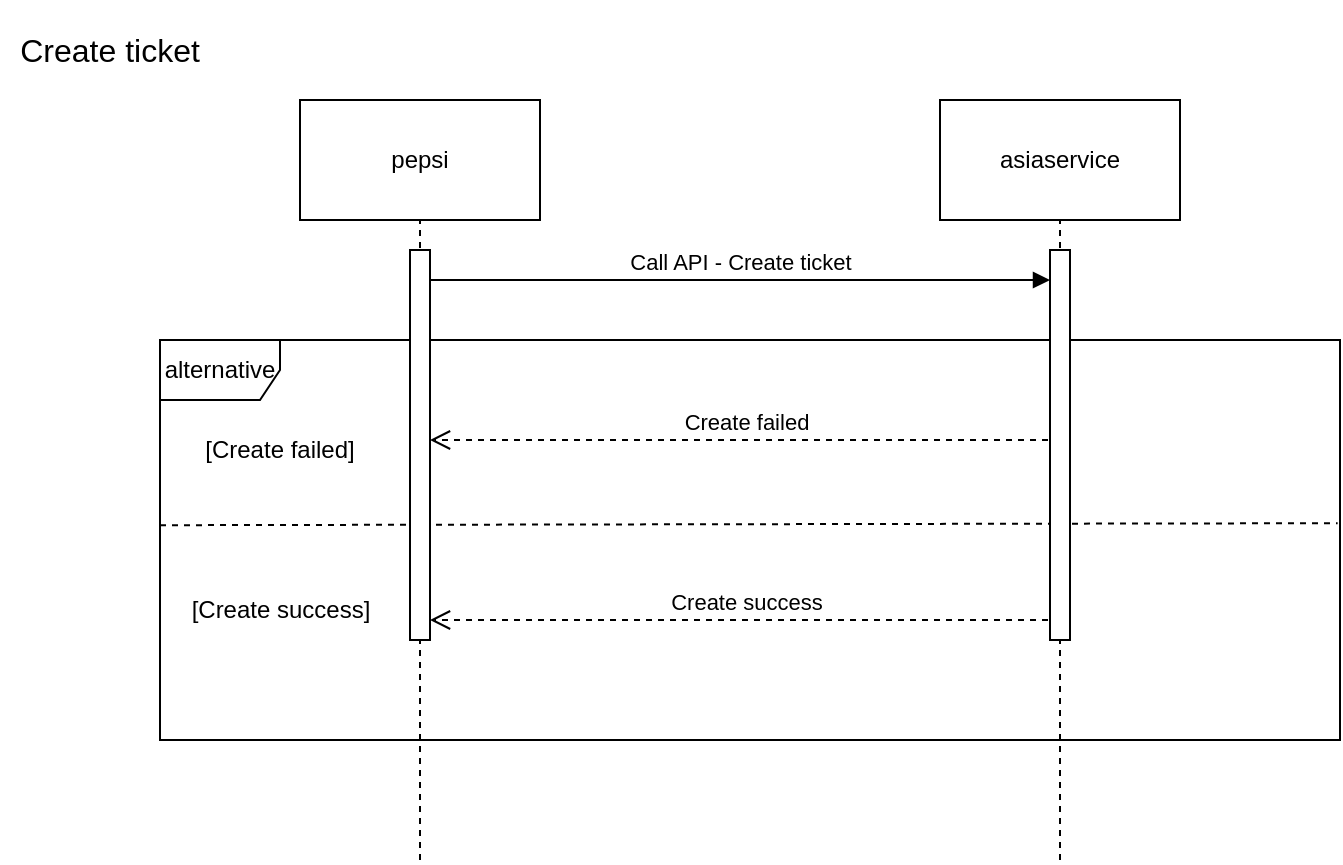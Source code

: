 <mxfile version="24.0.7" type="github">
  <diagram name="Page-1" id="2YBvvXClWsGukQMizWep">
    <mxGraphModel dx="1434" dy="738" grid="1" gridSize="15" guides="1" tooltips="1" connect="1" arrows="1" fold="1" page="1" pageScale="1" pageWidth="850" pageHeight="1400" background="none" math="0" shadow="0">
      <root>
        <mxCell id="0" />
        <mxCell id="1" parent="0" />
        <mxCell id="Cj_ctMJrMI40OPLPcNBZ-1" value="asiaservice" style="rounded=0;whiteSpace=wrap;html=1;" parent="1" vertex="1">
          <mxGeometry x="480" y="60" width="120" height="60" as="geometry" />
        </mxCell>
        <mxCell id="Cj_ctMJrMI40OPLPcNBZ-2" value="pepsi" style="rounded=0;whiteSpace=wrap;html=1;" parent="1" vertex="1">
          <mxGeometry x="160" y="60" width="120" height="60" as="geometry" />
        </mxCell>
        <mxCell id="Cj_ctMJrMI40OPLPcNBZ-5" value="" style="endArrow=none;dashed=1;html=1;rounded=0;entryX=0.5;entryY=1;entryDx=0;entryDy=0;" parent="1" target="Cj_ctMJrMI40OPLPcNBZ-2" edge="1">
          <mxGeometry width="50" height="50" relative="1" as="geometry">
            <mxPoint x="220" y="440" as="sourcePoint" />
            <mxPoint x="460" y="170" as="targetPoint" />
          </mxGeometry>
        </mxCell>
        <mxCell id="Cj_ctMJrMI40OPLPcNBZ-6" value="Create ticket" style="text;strokeColor=none;align=center;fillColor=none;html=1;verticalAlign=middle;whiteSpace=wrap;rounded=0;fontSize=16;" parent="1" vertex="1">
          <mxGeometry x="10" y="10" width="110" height="50" as="geometry" />
        </mxCell>
        <mxCell id="Cj_ctMJrMI40OPLPcNBZ-8" value="" style="endArrow=none;dashed=1;html=1;rounded=0;entryX=0.5;entryY=1;entryDx=0;entryDy=0;" parent="1" target="Cj_ctMJrMI40OPLPcNBZ-1" edge="1">
          <mxGeometry width="50" height="50" relative="1" as="geometry">
            <mxPoint x="540" y="440" as="sourcePoint" />
            <mxPoint x="460" y="170" as="targetPoint" />
          </mxGeometry>
        </mxCell>
        <mxCell id="Cj_ctMJrMI40OPLPcNBZ-15" value="alternative" style="shape=umlFrame;whiteSpace=wrap;html=1;pointerEvents=0;" parent="1" vertex="1">
          <mxGeometry x="90" y="180" width="590" height="200" as="geometry" />
        </mxCell>
        <mxCell id="Cj_ctMJrMI40OPLPcNBZ-16" value="" style="endArrow=none;dashed=1;html=1;rounded=0;exitX=0.002;exitY=0.508;exitDx=0;exitDy=0;exitPerimeter=0;entryX=0.998;entryY=0.458;entryDx=0;entryDy=0;entryPerimeter=0;" parent="1" target="Cj_ctMJrMI40OPLPcNBZ-15" edge="1">
          <mxGeometry width="50" height="50" relative="1" as="geometry">
            <mxPoint x="90.0" y="272.6" as="sourcePoint" />
            <mxPoint x="677.05" y="270" as="targetPoint" />
          </mxGeometry>
        </mxCell>
        <mxCell id="Cj_ctMJrMI40OPLPcNBZ-19" value="[Create failed]" style="text;strokeColor=none;align=center;fillColor=none;html=1;verticalAlign=middle;whiteSpace=wrap;rounded=0;" parent="1" vertex="1">
          <mxGeometry x="110" y="220" width="80" height="30" as="geometry" />
        </mxCell>
        <mxCell id="Cj_ctMJrMI40OPLPcNBZ-21" value="Create failed" style="html=1;verticalAlign=bottom;endArrow=open;dashed=1;endSize=8;curved=0;rounded=0;" parent="1" edge="1" target="OlzAo84vp4NYkaw7b-2V-4">
          <mxGeometry relative="1" as="geometry">
            <mxPoint x="540" y="230" as="sourcePoint" />
            <mxPoint x="220" y="230" as="targetPoint" />
            <Array as="points" />
          </mxGeometry>
        </mxCell>
        <mxCell id="Cj_ctMJrMI40OPLPcNBZ-22" value="Create success" style="html=1;verticalAlign=bottom;endArrow=open;dashed=1;endSize=8;curved=0;rounded=0;" parent="1" edge="1" target="OlzAo84vp4NYkaw7b-2V-4">
          <mxGeometry relative="1" as="geometry">
            <mxPoint x="540" y="320" as="sourcePoint" />
            <mxPoint x="231" y="319" as="targetPoint" />
            <Array as="points" />
          </mxGeometry>
        </mxCell>
        <mxCell id="Cj_ctMJrMI40OPLPcNBZ-23" value="[Create success]" style="text;strokeColor=none;align=center;fillColor=none;html=1;verticalAlign=middle;whiteSpace=wrap;rounded=0;" parent="1" vertex="1">
          <mxGeometry x="102.5" y="300" width="95" height="30" as="geometry" />
        </mxCell>
        <mxCell id="OlzAo84vp4NYkaw7b-2V-1" value="" style="html=1;points=[[0,0,0,0,5],[0,1,0,0,-5],[1,0,0,0,5],[1,1,0,0,-5]];perimeter=orthogonalPerimeter;outlineConnect=0;targetShapes=umlLifeline;portConstraint=eastwest;newEdgeStyle={&quot;curved&quot;:0,&quot;rounded&quot;:0};" vertex="1" parent="1">
          <mxGeometry x="535" y="135" width="10" height="195" as="geometry" />
        </mxCell>
        <mxCell id="OlzAo84vp4NYkaw7b-2V-4" value="" style="html=1;points=[[0,0,0,0,5],[0,1,0,0,-5],[1,0,0,0,5],[1,1,0,0,-5]];perimeter=orthogonalPerimeter;outlineConnect=0;targetShapes=umlLifeline;portConstraint=eastwest;newEdgeStyle={&quot;curved&quot;:0,&quot;rounded&quot;:0};" vertex="1" parent="1">
          <mxGeometry x="215" y="135" width="10" height="195" as="geometry" />
        </mxCell>
        <mxCell id="OlzAo84vp4NYkaw7b-2V-6" value="Call API - Create ticket" style="html=1;verticalAlign=bottom;endArrow=block;curved=0;rounded=0;" edge="1" parent="1">
          <mxGeometry width="80" relative="1" as="geometry">
            <mxPoint x="225" y="150" as="sourcePoint" />
            <mxPoint x="535" y="150" as="targetPoint" />
          </mxGeometry>
        </mxCell>
      </root>
    </mxGraphModel>
  </diagram>
</mxfile>

